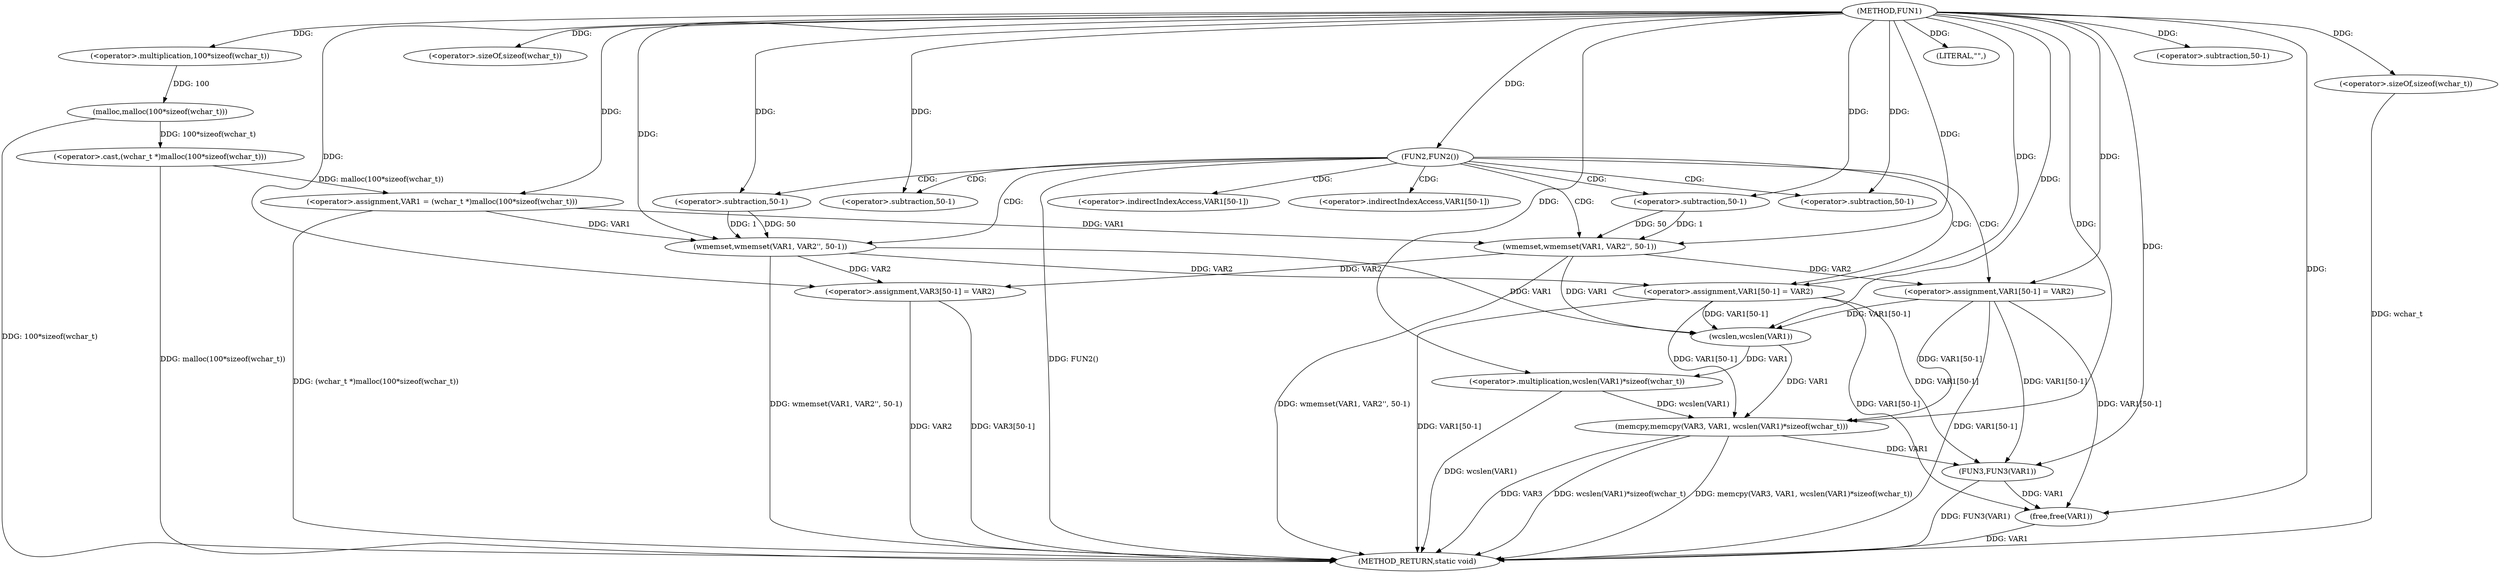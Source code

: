 digraph FUN1 {  
"1000100" [label = "(METHOD,FUN1)" ]
"1000164" [label = "(METHOD_RETURN,static void)" ]
"1000103" [label = "(<operator>.assignment,VAR1 = (wchar_t *)malloc(100*sizeof(wchar_t)))" ]
"1000105" [label = "(<operator>.cast,(wchar_t *)malloc(100*sizeof(wchar_t)))" ]
"1000107" [label = "(malloc,malloc(100*sizeof(wchar_t)))" ]
"1000108" [label = "(<operator>.multiplication,100*sizeof(wchar_t))" ]
"1000110" [label = "(<operator>.sizeOf,sizeof(wchar_t))" ]
"1000113" [label = "(FUN2,FUN2())" ]
"1000115" [label = "(wmemset,wmemset(VAR1, VAR2'', 50-1))" ]
"1000118" [label = "(<operator>.subtraction,50-1)" ]
"1000121" [label = "(<operator>.assignment,VAR1[50-1] = VAR2)" ]
"1000124" [label = "(<operator>.subtraction,50-1)" ]
"1000130" [label = "(wmemset,wmemset(VAR1, VAR2'', 50-1))" ]
"1000133" [label = "(<operator>.subtraction,50-1)" ]
"1000136" [label = "(<operator>.assignment,VAR1[50-1] = VAR2)" ]
"1000139" [label = "(<operator>.subtraction,50-1)" ]
"1000144" [label = "(LITERAL,\"\",)" ]
"1000145" [label = "(memcpy,memcpy(VAR3, VAR1, wcslen(VAR1)*sizeof(wchar_t)))" ]
"1000148" [label = "(<operator>.multiplication,wcslen(VAR1)*sizeof(wchar_t))" ]
"1000149" [label = "(wcslen,wcslen(VAR1))" ]
"1000151" [label = "(<operator>.sizeOf,sizeof(wchar_t))" ]
"1000153" [label = "(<operator>.assignment,VAR3[50-1] = VAR2)" ]
"1000156" [label = "(<operator>.subtraction,50-1)" ]
"1000160" [label = "(FUN3,FUN3(VAR1))" ]
"1000162" [label = "(free,free(VAR1))" ]
"1000122" [label = "(<operator>.indirectIndexAccess,VAR1[50-1])" ]
"1000137" [label = "(<operator>.indirectIndexAccess,VAR1[50-1])" ]
  "1000153" -> "1000164"  [ label = "DDG: VAR2"] 
  "1000130" -> "1000164"  [ label = "DDG: wmemset(VAR1, VAR2'', 50-1)"] 
  "1000107" -> "1000164"  [ label = "DDG: 100*sizeof(wchar_t)"] 
  "1000103" -> "1000164"  [ label = "DDG: (wchar_t *)malloc(100*sizeof(wchar_t))"] 
  "1000160" -> "1000164"  [ label = "DDG: FUN3(VAR1)"] 
  "1000151" -> "1000164"  [ label = "DDG: wchar_t"] 
  "1000153" -> "1000164"  [ label = "DDG: VAR3[50-1]"] 
  "1000113" -> "1000164"  [ label = "DDG: FUN2()"] 
  "1000136" -> "1000164"  [ label = "DDG: VAR1[50-1]"] 
  "1000105" -> "1000164"  [ label = "DDG: malloc(100*sizeof(wchar_t))"] 
  "1000115" -> "1000164"  [ label = "DDG: wmemset(VAR1, VAR2'', 50-1)"] 
  "1000148" -> "1000164"  [ label = "DDG: wcslen(VAR1)"] 
  "1000145" -> "1000164"  [ label = "DDG: wcslen(VAR1)*sizeof(wchar_t)"] 
  "1000121" -> "1000164"  [ label = "DDG: VAR1[50-1]"] 
  "1000145" -> "1000164"  [ label = "DDG: memcpy(VAR3, VAR1, wcslen(VAR1)*sizeof(wchar_t))"] 
  "1000162" -> "1000164"  [ label = "DDG: VAR1"] 
  "1000145" -> "1000164"  [ label = "DDG: VAR3"] 
  "1000105" -> "1000103"  [ label = "DDG: malloc(100*sizeof(wchar_t))"] 
  "1000100" -> "1000103"  [ label = "DDG: "] 
  "1000107" -> "1000105"  [ label = "DDG: 100*sizeof(wchar_t)"] 
  "1000108" -> "1000107"  [ label = "DDG: 100"] 
  "1000100" -> "1000108"  [ label = "DDG: "] 
  "1000100" -> "1000110"  [ label = "DDG: "] 
  "1000100" -> "1000113"  [ label = "DDG: "] 
  "1000103" -> "1000115"  [ label = "DDG: VAR1"] 
  "1000100" -> "1000115"  [ label = "DDG: "] 
  "1000118" -> "1000115"  [ label = "DDG: 50"] 
  "1000118" -> "1000115"  [ label = "DDG: 1"] 
  "1000100" -> "1000118"  [ label = "DDG: "] 
  "1000115" -> "1000121"  [ label = "DDG: VAR2"] 
  "1000100" -> "1000121"  [ label = "DDG: "] 
  "1000100" -> "1000124"  [ label = "DDG: "] 
  "1000103" -> "1000130"  [ label = "DDG: VAR1"] 
  "1000100" -> "1000130"  [ label = "DDG: "] 
  "1000133" -> "1000130"  [ label = "DDG: 50"] 
  "1000133" -> "1000130"  [ label = "DDG: 1"] 
  "1000100" -> "1000133"  [ label = "DDG: "] 
  "1000130" -> "1000136"  [ label = "DDG: VAR2"] 
  "1000100" -> "1000136"  [ label = "DDG: "] 
  "1000100" -> "1000139"  [ label = "DDG: "] 
  "1000100" -> "1000144"  [ label = "DDG: "] 
  "1000100" -> "1000145"  [ label = "DDG: "] 
  "1000121" -> "1000145"  [ label = "DDG: VAR1[50-1]"] 
  "1000149" -> "1000145"  [ label = "DDG: VAR1"] 
  "1000136" -> "1000145"  [ label = "DDG: VAR1[50-1]"] 
  "1000148" -> "1000145"  [ label = "DDG: wcslen(VAR1)"] 
  "1000149" -> "1000148"  [ label = "DDG: VAR1"] 
  "1000121" -> "1000149"  [ label = "DDG: VAR1[50-1]"] 
  "1000115" -> "1000149"  [ label = "DDG: VAR1"] 
  "1000136" -> "1000149"  [ label = "DDG: VAR1[50-1]"] 
  "1000130" -> "1000149"  [ label = "DDG: VAR1"] 
  "1000100" -> "1000149"  [ label = "DDG: "] 
  "1000100" -> "1000148"  [ label = "DDG: "] 
  "1000100" -> "1000151"  [ label = "DDG: "] 
  "1000100" -> "1000153"  [ label = "DDG: "] 
  "1000130" -> "1000153"  [ label = "DDG: VAR2"] 
  "1000115" -> "1000153"  [ label = "DDG: VAR2"] 
  "1000100" -> "1000156"  [ label = "DDG: "] 
  "1000121" -> "1000160"  [ label = "DDG: VAR1[50-1]"] 
  "1000145" -> "1000160"  [ label = "DDG: VAR1"] 
  "1000136" -> "1000160"  [ label = "DDG: VAR1[50-1]"] 
  "1000100" -> "1000160"  [ label = "DDG: "] 
  "1000121" -> "1000162"  [ label = "DDG: VAR1[50-1]"] 
  "1000160" -> "1000162"  [ label = "DDG: VAR1"] 
  "1000136" -> "1000162"  [ label = "DDG: VAR1[50-1]"] 
  "1000100" -> "1000162"  [ label = "DDG: "] 
  "1000113" -> "1000121"  [ label = "CDG: "] 
  "1000113" -> "1000137"  [ label = "CDG: "] 
  "1000113" -> "1000124"  [ label = "CDG: "] 
  "1000113" -> "1000130"  [ label = "CDG: "] 
  "1000113" -> "1000139"  [ label = "CDG: "] 
  "1000113" -> "1000115"  [ label = "CDG: "] 
  "1000113" -> "1000133"  [ label = "CDG: "] 
  "1000113" -> "1000136"  [ label = "CDG: "] 
  "1000113" -> "1000118"  [ label = "CDG: "] 
  "1000113" -> "1000122"  [ label = "CDG: "] 
}
